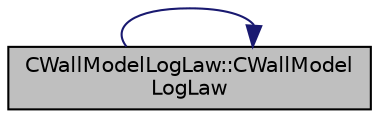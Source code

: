digraph "CWallModelLogLaw::CWallModelLogLaw"
{
 // LATEX_PDF_SIZE
  edge [fontname="Helvetica",fontsize="10",labelfontname="Helvetica",labelfontsize="10"];
  node [fontname="Helvetica",fontsize="10",shape=record];
  rankdir="RL";
  Node1 [label="CWallModelLogLaw::CWallModel\lLogLaw",height=0.2,width=0.4,color="black", fillcolor="grey75", style="filled", fontcolor="black",tooltip="Constructor of the class, which initializes the object."];
  Node1 -> Node1 [dir="back",color="midnightblue",fontsize="10",style="solid",fontname="Helvetica"];
}
